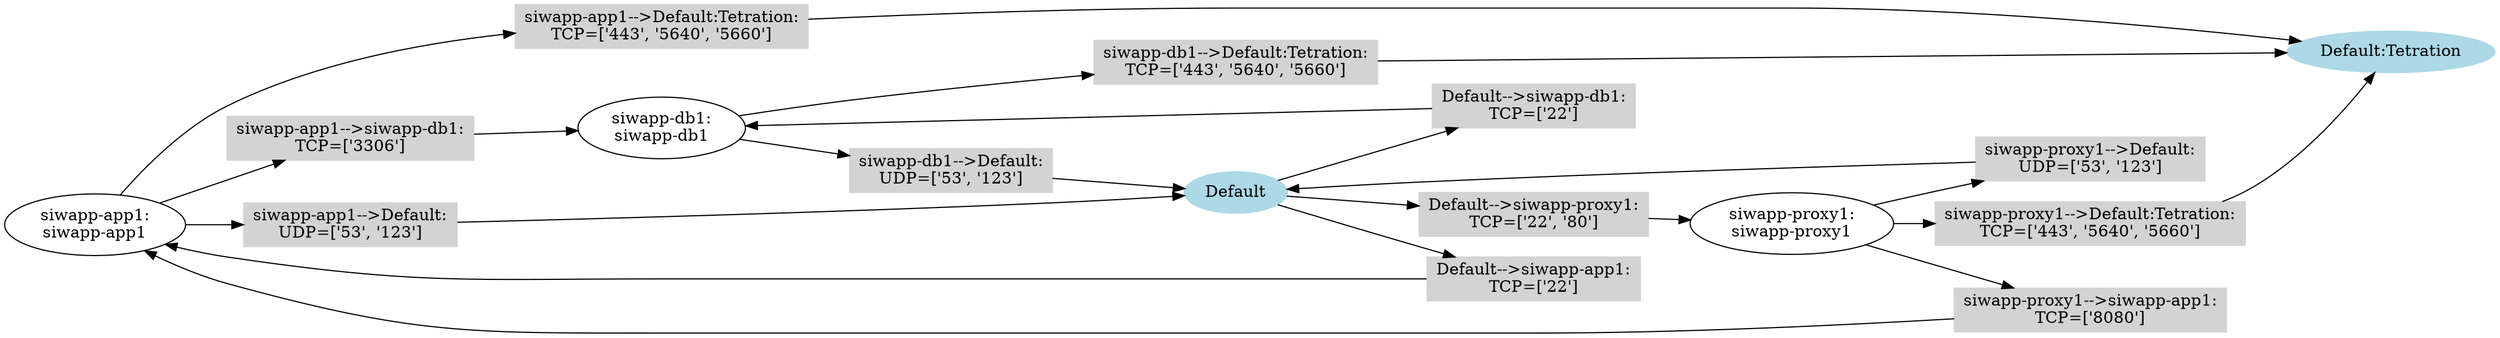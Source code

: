 strict digraph "Siwapp Invoicing Application" {
	graph [rankdir=LR];
	node [label="\N"];
	"5965106f755f026632910341"	 [label="siwapp-app1:
siwapp-app1"];
	"5965106f755f0266329103415924dbcd497d4f3fc79c546e"	 [color=lightgray,
		label="siwapp-app1-->Default:Tetration:
TCP=['443', '5640', '5660']",
		shape=box,
		style=filled];
	"5965106f755f026632910341" -> "5965106f755f0266329103415924dbcd497d4f3fc79c546e";
	"5965106f755f0266329103415965106f755f026632910344"	 [color=lightgray,
		label="siwapp-app1-->siwapp-db1:
TCP=['3306']",
		shape=box,
		style=filled];
	"5965106f755f026632910341" -> "5965106f755f0266329103415965106f755f026632910344";
	"5965106f755f026632910341591f60cc497d4f3a0936db1d"	 [color=lightgray,
		label="siwapp-app1-->Default:
UDP=['53', '123']",
		shape=box,
		style=filled];
	"5965106f755f026632910341" -> "5965106f755f026632910341591f60cc497d4f3a0936db1d";
	"5924dbcd497d4f3fc79c546e"	 [color=lightblue,
		label="Default:Tetration",
		style=filled];
	"5965106f755f0266329103415924dbcd497d4f3fc79c546e" -> "5924dbcd497d4f3fc79c546e";
	"5965106f755f026632910344"	 [label="siwapp-db1:
siwapp-db1"];
	"5965106f755f0266329103415965106f755f026632910344" -> "5965106f755f026632910344";
	"591f60cc497d4f3a0936db1d"	 [color=lightblue,
		label=Default,
		style=filled];
	"5965106f755f026632910341591f60cc497d4f3a0936db1d" -> "591f60cc497d4f3a0936db1d";
	"5965106f755f0266329103445924dbcd497d4f3fc79c546e"	 [color=lightgray,
		label="siwapp-db1-->Default:Tetration:
TCP=['443', '5640', '5660']",
		shape=box,
		style=filled];
	"5965106f755f026632910344" -> "5965106f755f0266329103445924dbcd497d4f3fc79c546e";
	"5965106f755f026632910344591f60cc497d4f3a0936db1d"	 [color=lightgray,
		label="siwapp-db1-->Default:
UDP=['53', '123']",
		shape=box,
		style=filled];
	"5965106f755f026632910344" -> "5965106f755f026632910344591f60cc497d4f3a0936db1d";
	"5965106f755f0266329103445924dbcd497d4f3fc79c546e" -> "5924dbcd497d4f3fc79c546e";
	"5965106f755f026632910344591f60cc497d4f3a0936db1d" -> "591f60cc497d4f3a0936db1d";
	"5965106f755f026632910345"	 [label="siwapp-proxy1:
siwapp-proxy1"];
	"5965106f755f0266329103455924dbcd497d4f3fc79c546e"	 [color=lightgray,
		label="siwapp-proxy1-->Default:Tetration:
TCP=['443', '5640', '5660']",
		shape=box,
		style=filled];
	"5965106f755f026632910345" -> "5965106f755f0266329103455924dbcd497d4f3fc79c546e";
	"5965106f755f0266329103455965106f755f026632910341"	 [color=lightgray,
		label="siwapp-proxy1-->siwapp-app1:
TCP=['8080']",
		shape=box,
		style=filled];
	"5965106f755f026632910345" -> "5965106f755f0266329103455965106f755f026632910341";
	"5965106f755f026632910345591f60cc497d4f3a0936db1d"	 [color=lightgray,
		label="siwapp-proxy1-->Default:
UDP=['53', '123']",
		shape=box,
		style=filled];
	"5965106f755f026632910345" -> "5965106f755f026632910345591f60cc497d4f3a0936db1d";
	"5965106f755f0266329103455924dbcd497d4f3fc79c546e" -> "5924dbcd497d4f3fc79c546e";
	"5965106f755f0266329103455965106f755f026632910341" -> "5965106f755f026632910341";
	"5965106f755f026632910345591f60cc497d4f3a0936db1d" -> "591f60cc497d4f3a0936db1d";
	"591f60cc497d4f3a0936db1d5965106f755f026632910344"	 [color=lightgray,
		label="Default-->siwapp-db1:
TCP=['22']",
		shape=box,
		style=filled];
	"591f60cc497d4f3a0936db1d" -> "591f60cc497d4f3a0936db1d5965106f755f026632910344";
	"591f60cc497d4f3a0936db1d5965106f755f026632910341"	 [color=lightgray,
		label="Default-->siwapp-app1:
TCP=['22']",
		shape=box,
		style=filled];
	"591f60cc497d4f3a0936db1d" -> "591f60cc497d4f3a0936db1d5965106f755f026632910341";
	"591f60cc497d4f3a0936db1d5965106f755f026632910345"	 [color=lightgray,
		label="Default-->siwapp-proxy1:
TCP=['22', '80']",
		shape=box,
		style=filled];
	"591f60cc497d4f3a0936db1d" -> "591f60cc497d4f3a0936db1d5965106f755f026632910345";
	"591f60cc497d4f3a0936db1d5965106f755f026632910344" -> "5965106f755f026632910344";
	"591f60cc497d4f3a0936db1d5965106f755f026632910341" -> "5965106f755f026632910341";
	"591f60cc497d4f3a0936db1d5965106f755f026632910345" -> "5965106f755f026632910345";
}
